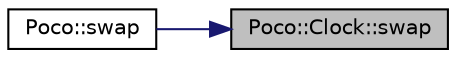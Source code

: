 digraph "Poco::Clock::swap"
{
 // LATEX_PDF_SIZE
  edge [fontname="Helvetica",fontsize="10",labelfontname="Helvetica",labelfontsize="10"];
  node [fontname="Helvetica",fontsize="10",shape=record];
  rankdir="RL";
  Node1 [label="Poco::Clock::swap",height=0.2,width=0.4,color="black", fillcolor="grey75", style="filled", fontcolor="black",tooltip=" "];
  Node1 -> Node2 [dir="back",color="midnightblue",fontsize="10",style="solid"];
  Node2 [label="Poco::swap",height=0.2,width=0.4,color="black", fillcolor="white", style="filled",URL="$namespacePoco.html#a469626d848e50f39d8a59756b3105249",tooltip=" "];
}
